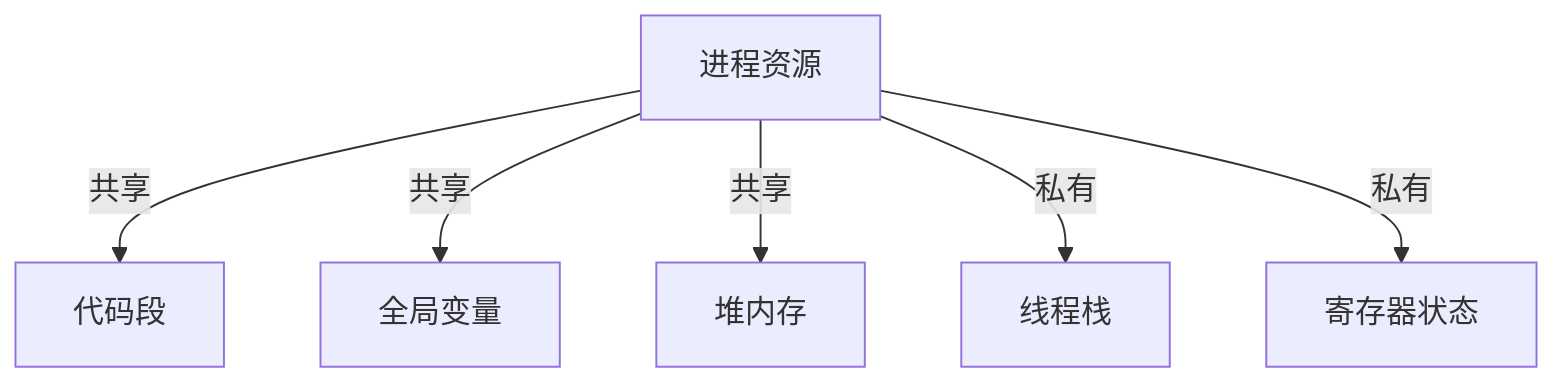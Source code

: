 graph TD
    P[进程资源] -->|共享| A[代码段]
    P -->|共享| B[全局变量]
    P -->|共享| C[堆内存]
    P -->|私有| D[线程栈]
    P -->|私有| E[寄存器状态]